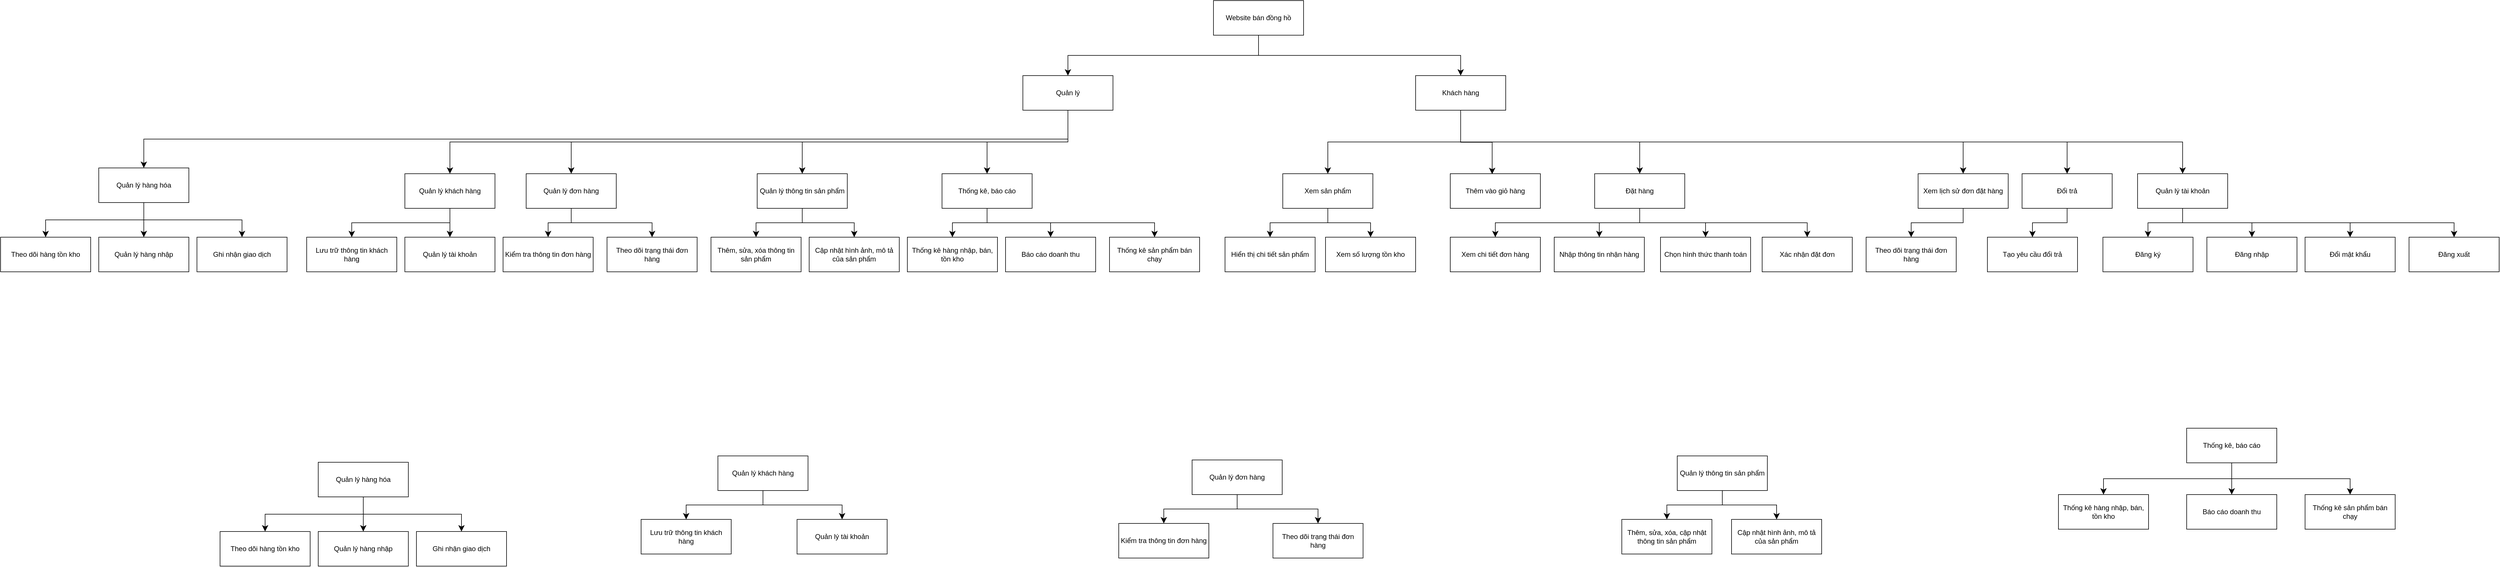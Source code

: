 <mxfile version="26.0.14">
  <diagram id="C5RBs43oDa-KdzZeNtuy" name="Page-1">
    <mxGraphModel dx="3491" dy="1622" grid="0" gridSize="10" guides="1" tooltips="1" connect="1" arrows="1" fold="1" page="1" pageScale="1" pageWidth="827" pageHeight="1169" math="0" shadow="0">
      <root>
        <mxCell id="WIyWlLk6GJQsqaUBKTNV-0" />
        <mxCell id="WIyWlLk6GJQsqaUBKTNV-1" parent="WIyWlLk6GJQsqaUBKTNV-0" />
        <mxCell id="foYc1p1-t5M7blXoYfU2-0" value="Website bán đồng hồ" style="rounded=0;whiteSpace=wrap;html=1;" parent="WIyWlLk6GJQsqaUBKTNV-1" vertex="1">
          <mxGeometry x="270" y="-20" width="156" height="60" as="geometry" />
        </mxCell>
        <mxCell id="foYc1p1-t5M7blXoYfU2-1" value="Quản lý" style="rounded=0;whiteSpace=wrap;html=1;" parent="WIyWlLk6GJQsqaUBKTNV-1" vertex="1">
          <mxGeometry x="-60" y="110" width="156" height="60" as="geometry" />
        </mxCell>
        <mxCell id="foYc1p1-t5M7blXoYfU2-2" value="" style="edgeStyle=elbowEdgeStyle;elbow=vertical;endArrow=classic;html=1;curved=0;rounded=0;endSize=8;startSize=8;entryX=0.5;entryY=0;entryDx=0;entryDy=0;exitX=0.5;exitY=1;exitDx=0;exitDy=0;" parent="WIyWlLk6GJQsqaUBKTNV-1" source="foYc1p1-t5M7blXoYfU2-0" target="foYc1p1-t5M7blXoYfU2-1" edge="1">
          <mxGeometry width="50" height="50" relative="1" as="geometry">
            <mxPoint x="370" y="380" as="sourcePoint" />
            <mxPoint x="420" y="330" as="targetPoint" />
          </mxGeometry>
        </mxCell>
        <mxCell id="foYc1p1-t5M7blXoYfU2-3" value="" style="edgeStyle=elbowEdgeStyle;elbow=vertical;endArrow=classic;html=1;curved=0;rounded=0;endSize=8;startSize=8;exitX=0.5;exitY=1;exitDx=0;exitDy=0;entryX=0.5;entryY=0;entryDx=0;entryDy=0;" parent="WIyWlLk6GJQsqaUBKTNV-1" source="foYc1p1-t5M7blXoYfU2-0" target="foYc1p1-t5M7blXoYfU2-16" edge="1">
          <mxGeometry width="50" height="50" relative="1" as="geometry">
            <mxPoint x="358" y="50" as="sourcePoint" />
            <mxPoint x="610" y="110" as="targetPoint" />
          </mxGeometry>
        </mxCell>
        <mxCell id="foYc1p1-t5M7blXoYfU2-4" value="Quản lý hàng hóa" style="rounded=0;whiteSpace=wrap;html=1;" parent="WIyWlLk6GJQsqaUBKTNV-1" vertex="1">
          <mxGeometry x="-1660" y="270" width="156" height="60" as="geometry" />
        </mxCell>
        <mxCell id="foYc1p1-t5M7blXoYfU2-5" value="" style="edgeStyle=elbowEdgeStyle;elbow=vertical;endArrow=classic;html=1;curved=0;rounded=0;endSize=8;startSize=8;entryX=0.5;entryY=0;entryDx=0;entryDy=0;exitX=0.5;exitY=1;exitDx=0;exitDy=0;" parent="WIyWlLk6GJQsqaUBKTNV-1" source="foYc1p1-t5M7blXoYfU2-1" target="foYc1p1-t5M7blXoYfU2-4" edge="1">
          <mxGeometry width="50" height="50" relative="1" as="geometry">
            <mxPoint x="270" y="220" as="sourcePoint" />
            <mxPoint x="-280" y="440" as="targetPoint" />
          </mxGeometry>
        </mxCell>
        <mxCell id="foYc1p1-t5M7blXoYfU2-6" value="Quản lý khách hàng" style="rounded=0;whiteSpace=wrap;html=1;" parent="WIyWlLk6GJQsqaUBKTNV-1" vertex="1">
          <mxGeometry x="-1130" y="280" width="156" height="60" as="geometry" />
        </mxCell>
        <mxCell id="foYc1p1-t5M7blXoYfU2-8" value="" style="edgeStyle=elbowEdgeStyle;elbow=vertical;endArrow=classic;html=1;curved=0;rounded=0;endSize=8;startSize=8;entryX=0.5;entryY=0;entryDx=0;entryDy=0;exitX=0.5;exitY=1;exitDx=0;exitDy=0;" parent="WIyWlLk6GJQsqaUBKTNV-1" source="foYc1p1-t5M7blXoYfU2-1" target="foYc1p1-t5M7blXoYfU2-6" edge="1">
          <mxGeometry width="50" height="50" relative="1" as="geometry">
            <mxPoint x="28" y="180" as="sourcePoint" />
            <mxPoint x="-352" y="270" as="targetPoint" />
          </mxGeometry>
        </mxCell>
        <mxCell id="foYc1p1-t5M7blXoYfU2-9" value="Quản lý đơn hàng" style="rounded=0;whiteSpace=wrap;html=1;" parent="WIyWlLk6GJQsqaUBKTNV-1" vertex="1">
          <mxGeometry x="-920" y="280" width="156" height="60" as="geometry" />
        </mxCell>
        <mxCell id="foYc1p1-t5M7blXoYfU2-12" value="Quản lý thông tin sản phẩm" style="rounded=0;whiteSpace=wrap;html=1;" parent="WIyWlLk6GJQsqaUBKTNV-1" vertex="1">
          <mxGeometry x="-520" y="280" width="156" height="60" as="geometry" />
        </mxCell>
        <mxCell id="foYc1p1-t5M7blXoYfU2-15" value="Thống kê, báo cáo" style="rounded=0;whiteSpace=wrap;html=1;" parent="WIyWlLk6GJQsqaUBKTNV-1" vertex="1">
          <mxGeometry x="-200" y="280" width="156" height="60" as="geometry" />
        </mxCell>
        <mxCell id="foYc1p1-t5M7blXoYfU2-16" value="Khách hàng" style="rounded=0;whiteSpace=wrap;html=1;" parent="WIyWlLk6GJQsqaUBKTNV-1" vertex="1">
          <mxGeometry x="620" y="110" width="156" height="60" as="geometry" />
        </mxCell>
        <mxCell id="foYc1p1-t5M7blXoYfU2-17" value="" style="edgeStyle=elbowEdgeStyle;elbow=vertical;endArrow=classic;html=1;curved=0;rounded=0;endSize=8;startSize=8;exitX=0.5;exitY=1;exitDx=0;exitDy=0;entryX=0.5;entryY=0;entryDx=0;entryDy=0;" parent="WIyWlLk6GJQsqaUBKTNV-1" source="foYc1p1-t5M7blXoYfU2-4" target="foYc1p1-t5M7blXoYfU2-19" edge="1">
          <mxGeometry width="50" height="50" relative="1" as="geometry">
            <mxPoint x="-860" y="550" as="sourcePoint" />
            <mxPoint x="-1510" y="390" as="targetPoint" />
          </mxGeometry>
        </mxCell>
        <mxCell id="foYc1p1-t5M7blXoYfU2-18" value="Theo dõi hàng tồn kho" style="rounded=0;whiteSpace=wrap;html=1;" parent="WIyWlLk6GJQsqaUBKTNV-1" vertex="1">
          <mxGeometry x="-1830" y="390" width="156" height="60" as="geometry" />
        </mxCell>
        <mxCell id="foYc1p1-t5M7blXoYfU2-19" value="Quản lý hàng nhập" style="rounded=0;whiteSpace=wrap;html=1;" parent="WIyWlLk6GJQsqaUBKTNV-1" vertex="1">
          <mxGeometry x="-1660" y="390" width="156" height="60" as="geometry" />
        </mxCell>
        <mxCell id="foYc1p1-t5M7blXoYfU2-20" value="" style="edgeStyle=elbowEdgeStyle;elbow=vertical;endArrow=classic;html=1;curved=0;rounded=0;endSize=8;startSize=8;exitX=0.5;exitY=1;exitDx=0;exitDy=0;entryX=0.5;entryY=0;entryDx=0;entryDy=0;" parent="WIyWlLk6GJQsqaUBKTNV-1" source="foYc1p1-t5M7blXoYfU2-4" target="foYc1p1-t5M7blXoYfU2-18" edge="1">
          <mxGeometry width="50" height="50" relative="1" as="geometry">
            <mxPoint x="-1070" y="430" as="sourcePoint" />
            <mxPoint x="-1582" y="390" as="targetPoint" />
          </mxGeometry>
        </mxCell>
        <mxCell id="foYc1p1-t5M7blXoYfU2-21" value="Ghi nhận giao dịch" style="rounded=0;whiteSpace=wrap;html=1;" parent="WIyWlLk6GJQsqaUBKTNV-1" vertex="1">
          <mxGeometry x="-1490" y="390" width="156" height="60" as="geometry" />
        </mxCell>
        <mxCell id="foYc1p1-t5M7blXoYfU2-22" value="" style="edgeStyle=elbowEdgeStyle;elbow=vertical;endArrow=classic;html=1;curved=0;rounded=0;endSize=8;startSize=8;exitX=0.5;exitY=1;exitDx=0;exitDy=0;entryX=0.5;entryY=0;entryDx=0;entryDy=0;" parent="WIyWlLk6GJQsqaUBKTNV-1" source="foYc1p1-t5M7blXoYfU2-4" target="foYc1p1-t5M7blXoYfU2-21" edge="1">
          <mxGeometry width="50" height="50" relative="1" as="geometry">
            <mxPoint x="-1112" y="340" as="sourcePoint" />
            <mxPoint x="-1510" y="390" as="targetPoint" />
          </mxGeometry>
        </mxCell>
        <mxCell id="foYc1p1-t5M7blXoYfU2-23" value="Lưu trữ thông tin khách hàng" style="rounded=0;whiteSpace=wrap;html=1;" parent="WIyWlLk6GJQsqaUBKTNV-1" vertex="1">
          <mxGeometry x="-1300" y="390" width="156" height="60" as="geometry" />
        </mxCell>
        <mxCell id="foYc1p1-t5M7blXoYfU2-25" value="" style="edgeStyle=elbowEdgeStyle;elbow=vertical;endArrow=classic;html=1;curved=0;rounded=0;endSize=8;startSize=8;exitX=0.5;exitY=1;exitDx=0;exitDy=0;entryX=0.5;entryY=0;entryDx=0;entryDy=0;" parent="WIyWlLk6GJQsqaUBKTNV-1" source="foYc1p1-t5M7blXoYfU2-6" target="foYc1p1-t5M7blXoYfU2-23" edge="1">
          <mxGeometry width="50" height="50" relative="1" as="geometry">
            <mxPoint x="-1102" y="350" as="sourcePoint" />
            <mxPoint x="-1152" y="400" as="targetPoint" />
          </mxGeometry>
        </mxCell>
        <mxCell id="foYc1p1-t5M7blXoYfU2-26" value="Quản lý tài khoản" style="rounded=0;whiteSpace=wrap;html=1;" parent="WIyWlLk6GJQsqaUBKTNV-1" vertex="1">
          <mxGeometry x="-1130" y="390" width="156" height="60" as="geometry" />
        </mxCell>
        <mxCell id="foYc1p1-t5M7blXoYfU2-27" value="" style="edgeStyle=elbowEdgeStyle;elbow=vertical;endArrow=classic;html=1;curved=0;rounded=0;endSize=8;startSize=8;exitX=0.5;exitY=1;exitDx=0;exitDy=0;entryX=0.5;entryY=0;entryDx=0;entryDy=0;" parent="WIyWlLk6GJQsqaUBKTNV-1" source="foYc1p1-t5M7blXoYfU2-6" target="foYc1p1-t5M7blXoYfU2-26" edge="1">
          <mxGeometry width="50" height="50" relative="1" as="geometry">
            <mxPoint x="-1042" y="350" as="sourcePoint" />
            <mxPoint x="-1192" y="400" as="targetPoint" />
          </mxGeometry>
        </mxCell>
        <mxCell id="foYc1p1-t5M7blXoYfU2-28" value="Kiểm tra thông tin đơn hàng" style="rounded=0;whiteSpace=wrap;html=1;" parent="WIyWlLk6GJQsqaUBKTNV-1" vertex="1">
          <mxGeometry x="-960" y="390" width="156" height="60" as="geometry" />
        </mxCell>
        <mxCell id="foYc1p1-t5M7blXoYfU2-29" value="" style="edgeStyle=elbowEdgeStyle;elbow=vertical;endArrow=classic;html=1;curved=0;rounded=0;endSize=8;startSize=8;exitX=0.5;exitY=1;exitDx=0;exitDy=0;entryX=0.5;entryY=0;entryDx=0;entryDy=0;" parent="WIyWlLk6GJQsqaUBKTNV-1" source="foYc1p1-t5M7blXoYfU2-9" target="foYc1p1-t5M7blXoYfU2-28" edge="1">
          <mxGeometry width="50" height="50" relative="1" as="geometry">
            <mxPoint x="-1042" y="350" as="sourcePoint" />
            <mxPoint x="-1042" y="400" as="targetPoint" />
          </mxGeometry>
        </mxCell>
        <mxCell id="foYc1p1-t5M7blXoYfU2-30" value="Theo dõi trạng thái đơn hàng" style="rounded=0;whiteSpace=wrap;html=1;" parent="WIyWlLk6GJQsqaUBKTNV-1" vertex="1">
          <mxGeometry x="-780" y="390" width="156" height="60" as="geometry" />
        </mxCell>
        <mxCell id="foYc1p1-t5M7blXoYfU2-31" value="" style="edgeStyle=elbowEdgeStyle;elbow=vertical;endArrow=classic;html=1;curved=0;rounded=0;endSize=8;startSize=8;entryX=0.5;entryY=0;entryDx=0;entryDy=0;exitX=0.5;exitY=1;exitDx=0;exitDy=0;" parent="WIyWlLk6GJQsqaUBKTNV-1" source="foYc1p1-t5M7blXoYfU2-9" target="foYc1p1-t5M7blXoYfU2-30" edge="1">
          <mxGeometry width="50" height="50" relative="1" as="geometry">
            <mxPoint x="-820" y="360" as="sourcePoint" />
            <mxPoint x="-872" y="400" as="targetPoint" />
          </mxGeometry>
        </mxCell>
        <mxCell id="foYc1p1-t5M7blXoYfU2-32" value="Thêm, sửa, xóa thông tin sản phẩm" style="rounded=0;whiteSpace=wrap;html=1;" parent="WIyWlLk6GJQsqaUBKTNV-1" vertex="1">
          <mxGeometry x="-600" y="390" width="156" height="60" as="geometry" />
        </mxCell>
        <mxCell id="foYc1p1-t5M7blXoYfU2-33" value="Cập nhật hình ảnh, mô tả của sản phẩm" style="rounded=0;whiteSpace=wrap;html=1;" parent="WIyWlLk6GJQsqaUBKTNV-1" vertex="1">
          <mxGeometry x="-430" y="390" width="156" height="60" as="geometry" />
        </mxCell>
        <mxCell id="foYc1p1-t5M7blXoYfU2-34" value="" style="edgeStyle=elbowEdgeStyle;elbow=vertical;endArrow=classic;html=1;curved=0;rounded=0;endSize=8;startSize=8;entryX=0.5;entryY=0;entryDx=0;entryDy=0;exitX=0.5;exitY=1;exitDx=0;exitDy=0;" parent="WIyWlLk6GJQsqaUBKTNV-1" source="foYc1p1-t5M7blXoYfU2-12" target="foYc1p1-t5M7blXoYfU2-32" edge="1">
          <mxGeometry width="50" height="50" relative="1" as="geometry">
            <mxPoint x="-832" y="350" as="sourcePoint" />
            <mxPoint x="-692" y="400" as="targetPoint" />
          </mxGeometry>
        </mxCell>
        <mxCell id="foYc1p1-t5M7blXoYfU2-35" value="" style="edgeStyle=elbowEdgeStyle;elbow=vertical;endArrow=classic;html=1;curved=0;rounded=0;endSize=8;startSize=8;entryX=0.5;entryY=0;entryDx=0;entryDy=0;exitX=0.5;exitY=1;exitDx=0;exitDy=0;" parent="WIyWlLk6GJQsqaUBKTNV-1" source="foYc1p1-t5M7blXoYfU2-12" target="foYc1p1-t5M7blXoYfU2-33" edge="1">
          <mxGeometry width="50" height="50" relative="1" as="geometry">
            <mxPoint x="-822" y="360" as="sourcePoint" />
            <mxPoint x="-682" y="410" as="targetPoint" />
          </mxGeometry>
        </mxCell>
        <mxCell id="foYc1p1-t5M7blXoYfU2-36" value="Thống kê hàng nhập, bán, tồn kho" style="rounded=0;whiteSpace=wrap;html=1;" parent="WIyWlLk6GJQsqaUBKTNV-1" vertex="1">
          <mxGeometry x="-260" y="390" width="156" height="60" as="geometry" />
        </mxCell>
        <mxCell id="foYc1p1-t5M7blXoYfU2-37" value="Báo cáo doanh thu" style="rounded=0;whiteSpace=wrap;html=1;" parent="WIyWlLk6GJQsqaUBKTNV-1" vertex="1">
          <mxGeometry x="-90" y="390" width="156" height="60" as="geometry" />
        </mxCell>
        <mxCell id="foYc1p1-t5M7blXoYfU2-38" value="" style="edgeStyle=elbowEdgeStyle;elbow=vertical;endArrow=classic;html=1;curved=0;rounded=0;endSize=8;startSize=8;entryX=0.5;entryY=0;entryDx=0;entryDy=0;exitX=0.5;exitY=1;exitDx=0;exitDy=0;" parent="WIyWlLk6GJQsqaUBKTNV-1" source="foYc1p1-t5M7blXoYfU2-15" target="foYc1p1-t5M7blXoYfU2-37" edge="1">
          <mxGeometry width="50" height="50" relative="1" as="geometry">
            <mxPoint x="-432" y="350" as="sourcePoint" />
            <mxPoint x="-512" y="400" as="targetPoint" />
          </mxGeometry>
        </mxCell>
        <mxCell id="foYc1p1-t5M7blXoYfU2-39" value="" style="edgeStyle=elbowEdgeStyle;elbow=vertical;endArrow=classic;html=1;curved=0;rounded=0;endSize=8;startSize=8;entryX=0.5;entryY=0;entryDx=0;entryDy=0;exitX=0.5;exitY=1;exitDx=0;exitDy=0;" parent="WIyWlLk6GJQsqaUBKTNV-1" source="foYc1p1-t5M7blXoYfU2-15" target="foYc1p1-t5M7blXoYfU2-36" edge="1">
          <mxGeometry width="50" height="50" relative="1" as="geometry">
            <mxPoint x="-432" y="350" as="sourcePoint" />
            <mxPoint x="-342" y="400" as="targetPoint" />
          </mxGeometry>
        </mxCell>
        <mxCell id="foYc1p1-t5M7blXoYfU2-40" value="Thống kê sản phẩm bán chạy" style="rounded=0;whiteSpace=wrap;html=1;" parent="WIyWlLk6GJQsqaUBKTNV-1" vertex="1">
          <mxGeometry x="90" y="390" width="156" height="60" as="geometry" />
        </mxCell>
        <mxCell id="foYc1p1-t5M7blXoYfU2-41" value="" style="edgeStyle=elbowEdgeStyle;elbow=vertical;endArrow=classic;html=1;curved=0;rounded=0;endSize=8;startSize=8;entryX=0.5;entryY=0;entryDx=0;entryDy=0;exitX=0.5;exitY=1;exitDx=0;exitDy=0;" parent="WIyWlLk6GJQsqaUBKTNV-1" source="foYc1p1-t5M7blXoYfU2-15" target="foYc1p1-t5M7blXoYfU2-40" edge="1">
          <mxGeometry width="50" height="50" relative="1" as="geometry">
            <mxPoint x="-70" y="350" as="sourcePoint" />
            <mxPoint x="-2" y="400" as="targetPoint" />
          </mxGeometry>
        </mxCell>
        <mxCell id="foYc1p1-t5M7blXoYfU2-43" value="" style="edgeStyle=elbowEdgeStyle;elbow=vertical;endArrow=classic;html=1;curved=0;rounded=0;endSize=8;startSize=8;entryX=0.5;entryY=0;entryDx=0;entryDy=0;exitX=0.5;exitY=1;exitDx=0;exitDy=0;" parent="WIyWlLk6GJQsqaUBKTNV-1" source="foYc1p1-t5M7blXoYfU2-1" target="foYc1p1-t5M7blXoYfU2-9" edge="1">
          <mxGeometry width="50" height="50" relative="1" as="geometry">
            <mxPoint x="28" y="180" as="sourcePoint" />
            <mxPoint x="-1042" y="290" as="targetPoint" />
          </mxGeometry>
        </mxCell>
        <mxCell id="foYc1p1-t5M7blXoYfU2-44" value="" style="edgeStyle=elbowEdgeStyle;elbow=vertical;endArrow=classic;html=1;curved=0;rounded=0;endSize=8;startSize=8;entryX=0.5;entryY=0;entryDx=0;entryDy=0;exitX=0.5;exitY=1;exitDx=0;exitDy=0;" parent="WIyWlLk6GJQsqaUBKTNV-1" source="foYc1p1-t5M7blXoYfU2-1" target="foYc1p1-t5M7blXoYfU2-12" edge="1">
          <mxGeometry width="50" height="50" relative="1" as="geometry">
            <mxPoint x="38" y="190" as="sourcePoint" />
            <mxPoint x="-1032" y="300" as="targetPoint" />
          </mxGeometry>
        </mxCell>
        <mxCell id="foYc1p1-t5M7blXoYfU2-45" value="" style="edgeStyle=elbowEdgeStyle;elbow=vertical;endArrow=classic;html=1;curved=0;rounded=0;endSize=8;startSize=8;entryX=0.5;entryY=0;entryDx=0;entryDy=0;exitX=0.5;exitY=1;exitDx=0;exitDy=0;" parent="WIyWlLk6GJQsqaUBKTNV-1" source="foYc1p1-t5M7blXoYfU2-1" target="foYc1p1-t5M7blXoYfU2-15" edge="1">
          <mxGeometry width="50" height="50" relative="1" as="geometry">
            <mxPoint x="48" y="200" as="sourcePoint" />
            <mxPoint x="-1022" y="310" as="targetPoint" />
          </mxGeometry>
        </mxCell>
        <mxCell id="foYc1p1-t5M7blXoYfU2-46" value="Xem sản phẩm" style="rounded=0;whiteSpace=wrap;html=1;" parent="WIyWlLk6GJQsqaUBKTNV-1" vertex="1">
          <mxGeometry x="390" y="280" width="156" height="60" as="geometry" />
        </mxCell>
        <mxCell id="foYc1p1-t5M7blXoYfU2-47" value="Hiển thị chi tiết sản phẩm" style="rounded=0;whiteSpace=wrap;html=1;" parent="WIyWlLk6GJQsqaUBKTNV-1" vertex="1">
          <mxGeometry x="290" y="390" width="156" height="60" as="geometry" />
        </mxCell>
        <mxCell id="foYc1p1-t5M7blXoYfU2-51" value="Xem số lượng tồn kho" style="rounded=0;whiteSpace=wrap;html=1;" parent="WIyWlLk6GJQsqaUBKTNV-1" vertex="1">
          <mxGeometry x="464" y="390" width="156" height="60" as="geometry" />
        </mxCell>
        <mxCell id="foYc1p1-t5M7blXoYfU2-52" value="Thêm vào giỏ hàng" style="rounded=0;whiteSpace=wrap;html=1;" parent="WIyWlLk6GJQsqaUBKTNV-1" vertex="1">
          <mxGeometry x="680" y="280" width="156" height="60" as="geometry" />
        </mxCell>
        <mxCell id="foYc1p1-t5M7blXoYfU2-53" value="Đặt hàng" style="rounded=0;whiteSpace=wrap;html=1;" parent="WIyWlLk6GJQsqaUBKTNV-1" vertex="1">
          <mxGeometry x="930" y="280" width="156" height="60" as="geometry" />
        </mxCell>
        <mxCell id="foYc1p1-t5M7blXoYfU2-54" value="Xem chi tiết đơn hàng" style="rounded=0;whiteSpace=wrap;html=1;" parent="WIyWlLk6GJQsqaUBKTNV-1" vertex="1">
          <mxGeometry x="680" y="390" width="156" height="60" as="geometry" />
        </mxCell>
        <mxCell id="foYc1p1-t5M7blXoYfU2-55" value="Chọn hình thức thanh toán" style="rounded=0;whiteSpace=wrap;html=1;" parent="WIyWlLk6GJQsqaUBKTNV-1" vertex="1">
          <mxGeometry x="1044" y="390" width="156" height="60" as="geometry" />
        </mxCell>
        <mxCell id="foYc1p1-t5M7blXoYfU2-56" value="Xem lịch sử đơn đặt hàng" style="rounded=0;whiteSpace=wrap;html=1;" parent="WIyWlLk6GJQsqaUBKTNV-1" vertex="1">
          <mxGeometry x="1490" y="280" width="156" height="60" as="geometry" />
        </mxCell>
        <mxCell id="foYc1p1-t5M7blXoYfU2-57" value="Đổi trả" style="rounded=0;whiteSpace=wrap;html=1;" parent="WIyWlLk6GJQsqaUBKTNV-1" vertex="1">
          <mxGeometry x="1670" y="280" width="156" height="60" as="geometry" />
        </mxCell>
        <mxCell id="foYc1p1-t5M7blXoYfU2-58" value="Quản lý tài khoản" style="rounded=0;whiteSpace=wrap;html=1;" parent="WIyWlLk6GJQsqaUBKTNV-1" vertex="1">
          <mxGeometry x="1870" y="280" width="156" height="60" as="geometry" />
        </mxCell>
        <mxCell id="foYc1p1-t5M7blXoYfU2-59" value="Đăng ký" style="rounded=0;whiteSpace=wrap;html=1;" parent="WIyWlLk6GJQsqaUBKTNV-1" vertex="1">
          <mxGeometry x="1810" y="390" width="156" height="60" as="geometry" />
        </mxCell>
        <mxCell id="foYc1p1-t5M7blXoYfU2-60" value="Đăng nhập" style="rounded=0;whiteSpace=wrap;html=1;" parent="WIyWlLk6GJQsqaUBKTNV-1" vertex="1">
          <mxGeometry x="1990" y="390" width="156" height="60" as="geometry" />
        </mxCell>
        <mxCell id="foYc1p1-t5M7blXoYfU2-61" value="Đổi mật khẩu" style="rounded=0;whiteSpace=wrap;html=1;" parent="WIyWlLk6GJQsqaUBKTNV-1" vertex="1">
          <mxGeometry x="2160" y="390" width="156" height="60" as="geometry" />
        </mxCell>
        <mxCell id="foYc1p1-t5M7blXoYfU2-62" value="Đăng xuất" style="rounded=0;whiteSpace=wrap;html=1;" parent="WIyWlLk6GJQsqaUBKTNV-1" vertex="1">
          <mxGeometry x="2340" y="390" width="156" height="60" as="geometry" />
        </mxCell>
        <mxCell id="foYc1p1-t5M7blXoYfU2-63" value="" style="edgeStyle=elbowEdgeStyle;elbow=vertical;endArrow=classic;html=1;curved=0;rounded=0;endSize=8;startSize=8;exitX=0.5;exitY=1;exitDx=0;exitDy=0;entryX=0.5;entryY=0;entryDx=0;entryDy=0;" parent="WIyWlLk6GJQsqaUBKTNV-1" source="foYc1p1-t5M7blXoYfU2-16" target="foYc1p1-t5M7blXoYfU2-46" edge="1">
          <mxGeometry width="50" height="50" relative="1" as="geometry">
            <mxPoint x="358" y="50" as="sourcePoint" />
            <mxPoint x="708" y="120" as="targetPoint" />
          </mxGeometry>
        </mxCell>
        <mxCell id="foYc1p1-t5M7blXoYfU2-64" value="" style="edgeStyle=elbowEdgeStyle;elbow=vertical;endArrow=classic;html=1;curved=0;rounded=0;endSize=8;startSize=8;exitX=0.5;exitY=1;exitDx=0;exitDy=0;entryX=0.465;entryY=0.012;entryDx=0;entryDy=0;entryPerimeter=0;" parent="WIyWlLk6GJQsqaUBKTNV-1" source="foYc1p1-t5M7blXoYfU2-16" target="foYc1p1-t5M7blXoYfU2-52" edge="1">
          <mxGeometry width="50" height="50" relative="1" as="geometry">
            <mxPoint x="708" y="180" as="sourcePoint" />
            <mxPoint x="478" y="290" as="targetPoint" />
          </mxGeometry>
        </mxCell>
        <mxCell id="foYc1p1-t5M7blXoYfU2-65" value="" style="edgeStyle=elbowEdgeStyle;elbow=vertical;endArrow=classic;html=1;curved=0;rounded=0;endSize=8;startSize=8;exitX=0.5;exitY=1;exitDx=0;exitDy=0;entryX=0.5;entryY=0;entryDx=0;entryDy=0;" parent="WIyWlLk6GJQsqaUBKTNV-1" source="foYc1p1-t5M7blXoYfU2-16" target="foYc1p1-t5M7blXoYfU2-53" edge="1">
          <mxGeometry width="50" height="50" relative="1" as="geometry">
            <mxPoint x="718" y="190" as="sourcePoint" />
            <mxPoint x="488" y="300" as="targetPoint" />
          </mxGeometry>
        </mxCell>
        <mxCell id="foYc1p1-t5M7blXoYfU2-66" value="" style="edgeStyle=elbowEdgeStyle;elbow=vertical;endArrow=classic;html=1;curved=0;rounded=0;endSize=8;startSize=8;exitX=0.5;exitY=1;exitDx=0;exitDy=0;entryX=0.5;entryY=0;entryDx=0;entryDy=0;" parent="WIyWlLk6GJQsqaUBKTNV-1" source="foYc1p1-t5M7blXoYfU2-16" target="foYc1p1-t5M7blXoYfU2-56" edge="1">
          <mxGeometry width="50" height="50" relative="1" as="geometry">
            <mxPoint x="728" y="200" as="sourcePoint" />
            <mxPoint x="498" y="310" as="targetPoint" />
          </mxGeometry>
        </mxCell>
        <mxCell id="foYc1p1-t5M7blXoYfU2-67" value="" style="edgeStyle=elbowEdgeStyle;elbow=vertical;endArrow=classic;html=1;curved=0;rounded=0;endSize=8;startSize=8;exitX=0.5;exitY=1;exitDx=0;exitDy=0;entryX=0.5;entryY=0;entryDx=0;entryDy=0;" parent="WIyWlLk6GJQsqaUBKTNV-1" source="foYc1p1-t5M7blXoYfU2-16" target="foYc1p1-t5M7blXoYfU2-57" edge="1">
          <mxGeometry width="50" height="50" relative="1" as="geometry">
            <mxPoint x="708" y="180" as="sourcePoint" />
            <mxPoint x="1288" y="290" as="targetPoint" />
          </mxGeometry>
        </mxCell>
        <mxCell id="foYc1p1-t5M7blXoYfU2-68" value="" style="edgeStyle=elbowEdgeStyle;elbow=vertical;endArrow=classic;html=1;curved=0;rounded=0;endSize=8;startSize=8;exitX=0.5;exitY=1;exitDx=0;exitDy=0;entryX=0.5;entryY=0;entryDx=0;entryDy=0;" parent="WIyWlLk6GJQsqaUBKTNV-1" source="foYc1p1-t5M7blXoYfU2-16" target="foYc1p1-t5M7blXoYfU2-58" edge="1">
          <mxGeometry width="50" height="50" relative="1" as="geometry">
            <mxPoint x="718" y="190" as="sourcePoint" />
            <mxPoint x="1298" y="300" as="targetPoint" />
          </mxGeometry>
        </mxCell>
        <mxCell id="foYc1p1-t5M7blXoYfU2-69" value="" style="edgeStyle=elbowEdgeStyle;elbow=vertical;endArrow=classic;html=1;curved=0;rounded=0;endSize=8;startSize=8;exitX=0.5;exitY=1;exitDx=0;exitDy=0;entryX=0.5;entryY=0;entryDx=0;entryDy=0;" parent="WIyWlLk6GJQsqaUBKTNV-1" source="foYc1p1-t5M7blXoYfU2-46" target="foYc1p1-t5M7blXoYfU2-47" edge="1">
          <mxGeometry width="50" height="50" relative="1" as="geometry">
            <mxPoint x="708" y="180" as="sourcePoint" />
            <mxPoint x="763" y="291" as="targetPoint" />
          </mxGeometry>
        </mxCell>
        <mxCell id="foYc1p1-t5M7blXoYfU2-70" value="" style="edgeStyle=elbowEdgeStyle;elbow=vertical;endArrow=classic;html=1;curved=0;rounded=0;endSize=8;startSize=8;exitX=0.5;exitY=1;exitDx=0;exitDy=0;entryX=0.5;entryY=0;entryDx=0;entryDy=0;" parent="WIyWlLk6GJQsqaUBKTNV-1" source="foYc1p1-t5M7blXoYfU2-46" target="foYc1p1-t5M7blXoYfU2-51" edge="1">
          <mxGeometry width="50" height="50" relative="1" as="geometry">
            <mxPoint x="478" y="350" as="sourcePoint" />
            <mxPoint x="378" y="400" as="targetPoint" />
          </mxGeometry>
        </mxCell>
        <mxCell id="foYc1p1-t5M7blXoYfU2-71" value="" style="edgeStyle=elbowEdgeStyle;elbow=vertical;endArrow=classic;html=1;curved=0;rounded=0;endSize=8;startSize=8;exitX=0.5;exitY=1;exitDx=0;exitDy=0;entryX=0.5;entryY=0;entryDx=0;entryDy=0;" parent="WIyWlLk6GJQsqaUBKTNV-1" source="foYc1p1-t5M7blXoYfU2-53" target="foYc1p1-t5M7blXoYfU2-54" edge="1">
          <mxGeometry width="50" height="50" relative="1" as="geometry">
            <mxPoint x="478" y="350" as="sourcePoint" />
            <mxPoint x="552" y="400" as="targetPoint" />
          </mxGeometry>
        </mxCell>
        <mxCell id="foYc1p1-t5M7blXoYfU2-72" value="" style="edgeStyle=elbowEdgeStyle;elbow=vertical;endArrow=classic;html=1;curved=0;rounded=0;endSize=8;startSize=8;exitX=0.5;exitY=1;exitDx=0;exitDy=0;entryX=0.5;entryY=0;entryDx=0;entryDy=0;" parent="WIyWlLk6GJQsqaUBKTNV-1" source="foYc1p1-t5M7blXoYfU2-53" target="foYc1p1-t5M7blXoYfU2-55" edge="1">
          <mxGeometry width="50" height="50" relative="1" as="geometry">
            <mxPoint x="1018" y="350" as="sourcePoint" />
            <mxPoint x="908" y="410" as="targetPoint" />
          </mxGeometry>
        </mxCell>
        <mxCell id="foYc1p1-t5M7blXoYfU2-73" value="Nhập thông tin nhận hàng" style="rounded=0;whiteSpace=wrap;html=1;" parent="WIyWlLk6GJQsqaUBKTNV-1" vertex="1">
          <mxGeometry x="860" y="390" width="156" height="60" as="geometry" />
        </mxCell>
        <mxCell id="foYc1p1-t5M7blXoYfU2-74" value="" style="edgeStyle=elbowEdgeStyle;elbow=vertical;endArrow=classic;html=1;curved=0;rounded=0;endSize=8;startSize=8;exitX=0.5;exitY=1;exitDx=0;exitDy=0;entryX=0.5;entryY=0;entryDx=0;entryDy=0;" parent="WIyWlLk6GJQsqaUBKTNV-1" source="foYc1p1-t5M7blXoYfU2-53" target="foYc1p1-t5M7blXoYfU2-73" edge="1">
          <mxGeometry width="50" height="50" relative="1" as="geometry">
            <mxPoint x="1018" y="350" as="sourcePoint" />
            <mxPoint x="1132" y="400" as="targetPoint" />
          </mxGeometry>
        </mxCell>
        <mxCell id="foYc1p1-t5M7blXoYfU2-75" value="Xác nhận đặt đơn" style="rounded=0;whiteSpace=wrap;html=1;" parent="WIyWlLk6GJQsqaUBKTNV-1" vertex="1">
          <mxGeometry x="1220" y="390" width="156" height="60" as="geometry" />
        </mxCell>
        <mxCell id="foYc1p1-t5M7blXoYfU2-76" value="Theo dõi trạng thái đơn hàng" style="rounded=0;whiteSpace=wrap;html=1;" parent="WIyWlLk6GJQsqaUBKTNV-1" vertex="1">
          <mxGeometry x="1400" y="390" width="156" height="60" as="geometry" />
        </mxCell>
        <mxCell id="foYc1p1-t5M7blXoYfU2-77" value="Tạo yêu cầu đổi trả" style="rounded=0;whiteSpace=wrap;html=1;" parent="WIyWlLk6GJQsqaUBKTNV-1" vertex="1">
          <mxGeometry x="1610" y="390" width="156" height="60" as="geometry" />
        </mxCell>
        <mxCell id="foYc1p1-t5M7blXoYfU2-78" value="" style="edgeStyle=elbowEdgeStyle;elbow=vertical;endArrow=classic;html=1;curved=0;rounded=0;endSize=8;startSize=8;exitX=0.5;exitY=1;exitDx=0;exitDy=0;entryX=0.5;entryY=0;entryDx=0;entryDy=0;" parent="WIyWlLk6GJQsqaUBKTNV-1" source="foYc1p1-t5M7blXoYfU2-57" target="foYc1p1-t5M7blXoYfU2-77" edge="1">
          <mxGeometry width="50" height="50" relative="1" as="geometry">
            <mxPoint x="1018" y="350" as="sourcePoint" />
            <mxPoint x="948" y="400" as="targetPoint" />
          </mxGeometry>
        </mxCell>
        <mxCell id="foYc1p1-t5M7blXoYfU2-80" value="" style="edgeStyle=elbowEdgeStyle;elbow=vertical;endArrow=classic;html=1;curved=0;rounded=0;endSize=8;startSize=8;exitX=0.5;exitY=1;exitDx=0;exitDy=0;entryX=0.5;entryY=0;entryDx=0;entryDy=0;" parent="WIyWlLk6GJQsqaUBKTNV-1" source="foYc1p1-t5M7blXoYfU2-58" target="foYc1p1-t5M7blXoYfU2-59" edge="1">
          <mxGeometry width="50" height="50" relative="1" as="geometry">
            <mxPoint x="1758" y="350" as="sourcePoint" />
            <mxPoint x="1698" y="400" as="targetPoint" />
          </mxGeometry>
        </mxCell>
        <mxCell id="foYc1p1-t5M7blXoYfU2-81" value="" style="edgeStyle=elbowEdgeStyle;elbow=vertical;endArrow=classic;html=1;curved=0;rounded=0;endSize=8;startSize=8;exitX=0.5;exitY=1;exitDx=0;exitDy=0;entryX=0.5;entryY=0;entryDx=0;entryDy=0;" parent="WIyWlLk6GJQsqaUBKTNV-1" source="foYc1p1-t5M7blXoYfU2-58" target="foYc1p1-t5M7blXoYfU2-60" edge="1">
          <mxGeometry width="50" height="50" relative="1" as="geometry">
            <mxPoint x="1958" y="350" as="sourcePoint" />
            <mxPoint x="1898" y="400" as="targetPoint" />
          </mxGeometry>
        </mxCell>
        <mxCell id="foYc1p1-t5M7blXoYfU2-82" value="" style="edgeStyle=elbowEdgeStyle;elbow=vertical;endArrow=classic;html=1;curved=0;rounded=0;endSize=8;startSize=8;exitX=0.5;exitY=1;exitDx=0;exitDy=0;entryX=0.5;entryY=0;entryDx=0;entryDy=0;" parent="WIyWlLk6GJQsqaUBKTNV-1" source="foYc1p1-t5M7blXoYfU2-58" target="foYc1p1-t5M7blXoYfU2-61" edge="1">
          <mxGeometry width="50" height="50" relative="1" as="geometry">
            <mxPoint x="1968" y="360" as="sourcePoint" />
            <mxPoint x="1908" y="410" as="targetPoint" />
          </mxGeometry>
        </mxCell>
        <mxCell id="foYc1p1-t5M7blXoYfU2-83" value="" style="edgeStyle=elbowEdgeStyle;elbow=vertical;endArrow=classic;html=1;curved=0;rounded=0;endSize=8;startSize=8;exitX=0.5;exitY=1;exitDx=0;exitDy=0;entryX=0.5;entryY=0;entryDx=0;entryDy=0;" parent="WIyWlLk6GJQsqaUBKTNV-1" source="foYc1p1-t5M7blXoYfU2-58" target="foYc1p1-t5M7blXoYfU2-62" edge="1">
          <mxGeometry width="50" height="50" relative="1" as="geometry">
            <mxPoint x="1978" y="370" as="sourcePoint" />
            <mxPoint x="1918" y="420" as="targetPoint" />
          </mxGeometry>
        </mxCell>
        <mxCell id="foYc1p1-t5M7blXoYfU2-84" value="" style="edgeStyle=elbowEdgeStyle;elbow=vertical;endArrow=classic;html=1;curved=0;rounded=0;endSize=8;startSize=8;exitX=0.5;exitY=1;exitDx=0;exitDy=0;entryX=0.5;entryY=0;entryDx=0;entryDy=0;" parent="WIyWlLk6GJQsqaUBKTNV-1" source="foYc1p1-t5M7blXoYfU2-56" target="foYc1p1-t5M7blXoYfU2-76" edge="1">
          <mxGeometry width="50" height="50" relative="1" as="geometry">
            <mxPoint x="1758" y="350" as="sourcePoint" />
            <mxPoint x="1698" y="400" as="targetPoint" />
          </mxGeometry>
        </mxCell>
        <mxCell id="foYc1p1-t5M7blXoYfU2-85" value="" style="edgeStyle=elbowEdgeStyle;elbow=vertical;endArrow=classic;html=1;curved=0;rounded=0;endSize=8;startSize=8;exitX=0.5;exitY=1;exitDx=0;exitDy=0;entryX=0.5;entryY=0;entryDx=0;entryDy=0;" parent="WIyWlLk6GJQsqaUBKTNV-1" source="foYc1p1-t5M7blXoYfU2-53" target="foYc1p1-t5M7blXoYfU2-75" edge="1">
          <mxGeometry width="50" height="50" relative="1" as="geometry">
            <mxPoint x="1018" y="350" as="sourcePoint" />
            <mxPoint x="1132" y="400" as="targetPoint" />
          </mxGeometry>
        </mxCell>
        <mxCell id="g5pkuBaanTUEijDNv1J0-0" value="Quản lý hàng hóa" style="rounded=0;whiteSpace=wrap;html=1;" vertex="1" parent="WIyWlLk6GJQsqaUBKTNV-1">
          <mxGeometry x="-1280" y="780" width="156" height="60" as="geometry" />
        </mxCell>
        <mxCell id="g5pkuBaanTUEijDNv1J0-1" value="" style="edgeStyle=elbowEdgeStyle;elbow=vertical;endArrow=classic;html=1;curved=0;rounded=0;endSize=8;startSize=8;exitX=0.5;exitY=1;exitDx=0;exitDy=0;entryX=0.5;entryY=0;entryDx=0;entryDy=0;" edge="1" parent="WIyWlLk6GJQsqaUBKTNV-1" source="g5pkuBaanTUEijDNv1J0-0" target="g5pkuBaanTUEijDNv1J0-3">
          <mxGeometry width="50" height="50" relative="1" as="geometry">
            <mxPoint x="-480" y="1060" as="sourcePoint" />
            <mxPoint x="-1130" y="900" as="targetPoint" />
          </mxGeometry>
        </mxCell>
        <mxCell id="g5pkuBaanTUEijDNv1J0-2" value="Theo dõi hàng tồn kho" style="rounded=0;whiteSpace=wrap;html=1;" vertex="1" parent="WIyWlLk6GJQsqaUBKTNV-1">
          <mxGeometry x="-1450" y="900" width="156" height="60" as="geometry" />
        </mxCell>
        <mxCell id="g5pkuBaanTUEijDNv1J0-3" value="Quản lý hàng nhập" style="rounded=0;whiteSpace=wrap;html=1;" vertex="1" parent="WIyWlLk6GJQsqaUBKTNV-1">
          <mxGeometry x="-1280" y="900" width="156" height="60" as="geometry" />
        </mxCell>
        <mxCell id="g5pkuBaanTUEijDNv1J0-4" value="" style="edgeStyle=elbowEdgeStyle;elbow=vertical;endArrow=classic;html=1;curved=0;rounded=0;endSize=8;startSize=8;exitX=0.5;exitY=1;exitDx=0;exitDy=0;entryX=0.5;entryY=0;entryDx=0;entryDy=0;" edge="1" parent="WIyWlLk6GJQsqaUBKTNV-1" source="g5pkuBaanTUEijDNv1J0-0" target="g5pkuBaanTUEijDNv1J0-2">
          <mxGeometry width="50" height="50" relative="1" as="geometry">
            <mxPoint x="-690" y="940" as="sourcePoint" />
            <mxPoint x="-1202" y="900" as="targetPoint" />
          </mxGeometry>
        </mxCell>
        <mxCell id="g5pkuBaanTUEijDNv1J0-5" value="Ghi nhận giao dịch" style="rounded=0;whiteSpace=wrap;html=1;" vertex="1" parent="WIyWlLk6GJQsqaUBKTNV-1">
          <mxGeometry x="-1110" y="900" width="156" height="60" as="geometry" />
        </mxCell>
        <mxCell id="g5pkuBaanTUEijDNv1J0-6" value="" style="edgeStyle=elbowEdgeStyle;elbow=vertical;endArrow=classic;html=1;curved=0;rounded=0;endSize=8;startSize=8;exitX=0.5;exitY=1;exitDx=0;exitDy=0;entryX=0.5;entryY=0;entryDx=0;entryDy=0;" edge="1" parent="WIyWlLk6GJQsqaUBKTNV-1" source="g5pkuBaanTUEijDNv1J0-0" target="g5pkuBaanTUEijDNv1J0-5">
          <mxGeometry width="50" height="50" relative="1" as="geometry">
            <mxPoint x="-732" y="850" as="sourcePoint" />
            <mxPoint x="-1130" y="900" as="targetPoint" />
          </mxGeometry>
        </mxCell>
        <mxCell id="g5pkuBaanTUEijDNv1J0-7" value="Quản lý khách hàng" style="rounded=0;whiteSpace=wrap;html=1;" vertex="1" parent="WIyWlLk6GJQsqaUBKTNV-1">
          <mxGeometry x="-588" y="769" width="156" height="60" as="geometry" />
        </mxCell>
        <mxCell id="g5pkuBaanTUEijDNv1J0-8" value="Lưu trữ thông tin khách hàng" style="rounded=0;whiteSpace=wrap;html=1;" vertex="1" parent="WIyWlLk6GJQsqaUBKTNV-1">
          <mxGeometry x="-721" y="879" width="156" height="60" as="geometry" />
        </mxCell>
        <mxCell id="g5pkuBaanTUEijDNv1J0-9" value="" style="edgeStyle=elbowEdgeStyle;elbow=vertical;endArrow=classic;html=1;curved=0;rounded=0;endSize=8;startSize=8;exitX=0.5;exitY=1;exitDx=0;exitDy=0;entryX=0.5;entryY=0;entryDx=0;entryDy=0;" edge="1" parent="WIyWlLk6GJQsqaUBKTNV-1" source="g5pkuBaanTUEijDNv1J0-7" target="g5pkuBaanTUEijDNv1J0-8">
          <mxGeometry width="50" height="50" relative="1" as="geometry">
            <mxPoint x="-560" y="839" as="sourcePoint" />
            <mxPoint x="-610" y="889" as="targetPoint" />
          </mxGeometry>
        </mxCell>
        <mxCell id="g5pkuBaanTUEijDNv1J0-10" value="Quản lý tài khoản" style="rounded=0;whiteSpace=wrap;html=1;" vertex="1" parent="WIyWlLk6GJQsqaUBKTNV-1">
          <mxGeometry x="-451" y="879" width="156" height="60" as="geometry" />
        </mxCell>
        <mxCell id="g5pkuBaanTUEijDNv1J0-11" value="" style="edgeStyle=elbowEdgeStyle;elbow=vertical;endArrow=classic;html=1;curved=0;rounded=0;endSize=8;startSize=8;exitX=0.5;exitY=1;exitDx=0;exitDy=0;entryX=0.5;entryY=0;entryDx=0;entryDy=0;" edge="1" parent="WIyWlLk6GJQsqaUBKTNV-1" source="g5pkuBaanTUEijDNv1J0-7" target="g5pkuBaanTUEijDNv1J0-10">
          <mxGeometry width="50" height="50" relative="1" as="geometry">
            <mxPoint x="-500" y="839" as="sourcePoint" />
            <mxPoint x="-650" y="889" as="targetPoint" />
          </mxGeometry>
        </mxCell>
        <mxCell id="g5pkuBaanTUEijDNv1J0-13" value="Quản lý đơn hàng" style="rounded=0;whiteSpace=wrap;html=1;" vertex="1" parent="WIyWlLk6GJQsqaUBKTNV-1">
          <mxGeometry x="233" y="776" width="156" height="60" as="geometry" />
        </mxCell>
        <mxCell id="g5pkuBaanTUEijDNv1J0-14" value="Kiểm tra thông tin đơn hàng" style="rounded=0;whiteSpace=wrap;html=1;" vertex="1" parent="WIyWlLk6GJQsqaUBKTNV-1">
          <mxGeometry x="106" y="886" width="156" height="60" as="geometry" />
        </mxCell>
        <mxCell id="g5pkuBaanTUEijDNv1J0-15" value="" style="edgeStyle=elbowEdgeStyle;elbow=vertical;endArrow=classic;html=1;curved=0;rounded=0;endSize=8;startSize=8;exitX=0.5;exitY=1;exitDx=0;exitDy=0;entryX=0.5;entryY=0;entryDx=0;entryDy=0;" edge="1" parent="WIyWlLk6GJQsqaUBKTNV-1" source="g5pkuBaanTUEijDNv1J0-13" target="g5pkuBaanTUEijDNv1J0-14">
          <mxGeometry width="50" height="50" relative="1" as="geometry">
            <mxPoint x="111" y="846" as="sourcePoint" />
            <mxPoint x="111" y="896" as="targetPoint" />
          </mxGeometry>
        </mxCell>
        <mxCell id="g5pkuBaanTUEijDNv1J0-16" value="Theo dõi trạng thái đơn hàng" style="rounded=0;whiteSpace=wrap;html=1;" vertex="1" parent="WIyWlLk6GJQsqaUBKTNV-1">
          <mxGeometry x="373" y="886" width="156" height="60" as="geometry" />
        </mxCell>
        <mxCell id="g5pkuBaanTUEijDNv1J0-17" value="" style="edgeStyle=elbowEdgeStyle;elbow=vertical;endArrow=classic;html=1;curved=0;rounded=0;endSize=8;startSize=8;entryX=0.5;entryY=0;entryDx=0;entryDy=0;exitX=0.5;exitY=1;exitDx=0;exitDy=0;" edge="1" parent="WIyWlLk6GJQsqaUBKTNV-1" source="g5pkuBaanTUEijDNv1J0-13" target="g5pkuBaanTUEijDNv1J0-16">
          <mxGeometry width="50" height="50" relative="1" as="geometry">
            <mxPoint x="333" y="856" as="sourcePoint" />
            <mxPoint x="281" y="896" as="targetPoint" />
          </mxGeometry>
        </mxCell>
        <mxCell id="g5pkuBaanTUEijDNv1J0-18" value="Quản lý thông tin sản phẩm" style="rounded=0;whiteSpace=wrap;html=1;" vertex="1" parent="WIyWlLk6GJQsqaUBKTNV-1">
          <mxGeometry x="1073" y="769" width="156" height="60" as="geometry" />
        </mxCell>
        <mxCell id="g5pkuBaanTUEijDNv1J0-19" value="Thêm, sửa, xóa, cập nhật thông tin sản phẩm" style="rounded=0;whiteSpace=wrap;html=1;" vertex="1" parent="WIyWlLk6GJQsqaUBKTNV-1">
          <mxGeometry x="977" y="879" width="156" height="60" as="geometry" />
        </mxCell>
        <mxCell id="g5pkuBaanTUEijDNv1J0-20" value="Cập nhật hình ảnh, mô tả của sản phẩm" style="rounded=0;whiteSpace=wrap;html=1;" vertex="1" parent="WIyWlLk6GJQsqaUBKTNV-1">
          <mxGeometry x="1167" y="879" width="156" height="60" as="geometry" />
        </mxCell>
        <mxCell id="g5pkuBaanTUEijDNv1J0-21" value="" style="edgeStyle=elbowEdgeStyle;elbow=vertical;endArrow=classic;html=1;curved=0;rounded=0;endSize=8;startSize=8;entryX=0.5;entryY=0;entryDx=0;entryDy=0;exitX=0.5;exitY=1;exitDx=0;exitDy=0;" edge="1" parent="WIyWlLk6GJQsqaUBKTNV-1" source="g5pkuBaanTUEijDNv1J0-18" target="g5pkuBaanTUEijDNv1J0-19">
          <mxGeometry width="50" height="50" relative="1" as="geometry">
            <mxPoint x="761" y="839" as="sourcePoint" />
            <mxPoint x="901" y="889" as="targetPoint" />
          </mxGeometry>
        </mxCell>
        <mxCell id="g5pkuBaanTUEijDNv1J0-22" value="" style="edgeStyle=elbowEdgeStyle;elbow=vertical;endArrow=classic;html=1;curved=0;rounded=0;endSize=8;startSize=8;entryX=0.5;entryY=0;entryDx=0;entryDy=0;exitX=0.5;exitY=1;exitDx=0;exitDy=0;" edge="1" parent="WIyWlLk6GJQsqaUBKTNV-1" source="g5pkuBaanTUEijDNv1J0-18" target="g5pkuBaanTUEijDNv1J0-20">
          <mxGeometry width="50" height="50" relative="1" as="geometry">
            <mxPoint x="771" y="849" as="sourcePoint" />
            <mxPoint x="911" y="899" as="targetPoint" />
          </mxGeometry>
        </mxCell>
        <mxCell id="g5pkuBaanTUEijDNv1J0-23" value="Thống kê, báo cáo" style="rounded=0;whiteSpace=wrap;html=1;" vertex="1" parent="WIyWlLk6GJQsqaUBKTNV-1">
          <mxGeometry x="1955" y="721" width="156" height="60" as="geometry" />
        </mxCell>
        <mxCell id="g5pkuBaanTUEijDNv1J0-24" value="Thống kê hàng nhập, bán, tồn kho" style="rounded=0;whiteSpace=wrap;html=1;" vertex="1" parent="WIyWlLk6GJQsqaUBKTNV-1">
          <mxGeometry x="1733" y="836" width="156" height="60" as="geometry" />
        </mxCell>
        <mxCell id="g5pkuBaanTUEijDNv1J0-25" value="Báo cáo doanh thu" style="rounded=0;whiteSpace=wrap;html=1;" vertex="1" parent="WIyWlLk6GJQsqaUBKTNV-1">
          <mxGeometry x="1955" y="836" width="156" height="60" as="geometry" />
        </mxCell>
        <mxCell id="g5pkuBaanTUEijDNv1J0-26" value="" style="edgeStyle=elbowEdgeStyle;elbow=vertical;endArrow=classic;html=1;curved=0;rounded=0;endSize=8;startSize=8;entryX=0.5;entryY=0;entryDx=0;entryDy=0;exitX=0.5;exitY=1;exitDx=0;exitDy=0;" edge="1" parent="WIyWlLk6GJQsqaUBKTNV-1" source="g5pkuBaanTUEijDNv1J0-23" target="g5pkuBaanTUEijDNv1J0-25">
          <mxGeometry width="50" height="50" relative="1" as="geometry">
            <mxPoint x="1723" y="791" as="sourcePoint" />
            <mxPoint x="1643" y="841" as="targetPoint" />
          </mxGeometry>
        </mxCell>
        <mxCell id="g5pkuBaanTUEijDNv1J0-27" value="" style="edgeStyle=elbowEdgeStyle;elbow=vertical;endArrow=classic;html=1;curved=0;rounded=0;endSize=8;startSize=8;entryX=0.5;entryY=0;entryDx=0;entryDy=0;exitX=0.5;exitY=1;exitDx=0;exitDy=0;" edge="1" parent="WIyWlLk6GJQsqaUBKTNV-1" source="g5pkuBaanTUEijDNv1J0-23" target="g5pkuBaanTUEijDNv1J0-24">
          <mxGeometry width="50" height="50" relative="1" as="geometry">
            <mxPoint x="1723" y="791" as="sourcePoint" />
            <mxPoint x="1813" y="841" as="targetPoint" />
          </mxGeometry>
        </mxCell>
        <mxCell id="g5pkuBaanTUEijDNv1J0-28" value="Thống kê sản phẩm bán chạy" style="rounded=0;whiteSpace=wrap;html=1;" vertex="1" parent="WIyWlLk6GJQsqaUBKTNV-1">
          <mxGeometry x="2160" y="836" width="156" height="60" as="geometry" />
        </mxCell>
        <mxCell id="g5pkuBaanTUEijDNv1J0-29" value="" style="edgeStyle=elbowEdgeStyle;elbow=vertical;endArrow=classic;html=1;curved=0;rounded=0;endSize=8;startSize=8;entryX=0.5;entryY=0;entryDx=0;entryDy=0;exitX=0.5;exitY=1;exitDx=0;exitDy=0;" edge="1" parent="WIyWlLk6GJQsqaUBKTNV-1" source="g5pkuBaanTUEijDNv1J0-23" target="g5pkuBaanTUEijDNv1J0-28">
          <mxGeometry width="50" height="50" relative="1" as="geometry">
            <mxPoint x="2085" y="791" as="sourcePoint" />
            <mxPoint x="2153" y="841" as="targetPoint" />
          </mxGeometry>
        </mxCell>
      </root>
    </mxGraphModel>
  </diagram>
</mxfile>
